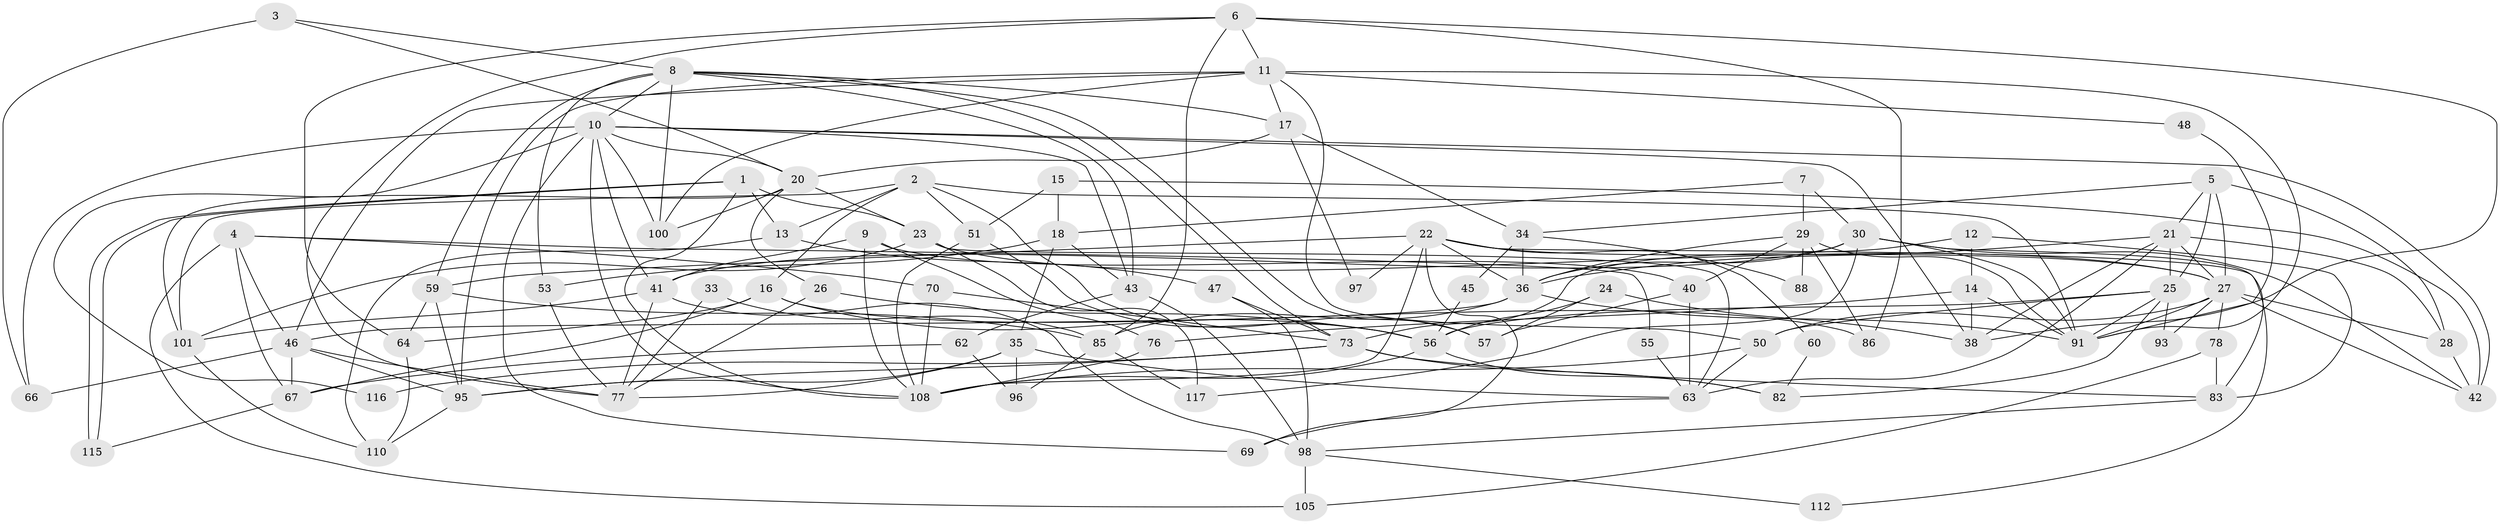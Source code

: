 // Generated by graph-tools (version 1.1) at 2025/52/02/27/25 19:52:08]
// undirected, 81 vertices, 193 edges
graph export_dot {
graph [start="1"]
  node [color=gray90,style=filled];
  1;
  2 [super="+99"];
  3;
  4;
  5 [super="+103"];
  6 [super="+49"];
  7 [super="+32"];
  8 [super="+19"];
  9 [super="+89"];
  10 [super="+79"];
  11 [super="+61"];
  12;
  13;
  14;
  15 [super="+90"];
  16;
  17 [super="+65"];
  18 [super="+102"];
  20 [super="+111"];
  21 [super="+37"];
  22 [super="+39"];
  23;
  24;
  25 [super="+44"];
  26;
  27 [super="+84"];
  28 [super="+52"];
  29 [super="+31"];
  30 [super="+94"];
  33;
  34 [super="+72"];
  35;
  36 [super="+71"];
  38;
  40 [super="+54"];
  41 [super="+74"];
  42;
  43;
  45;
  46 [super="+92"];
  47;
  48;
  50 [super="+80"];
  51;
  53;
  55;
  56 [super="+58"];
  57;
  59;
  60;
  62;
  63 [super="+68"];
  64 [super="+81"];
  66;
  67;
  69;
  70;
  73 [super="+75"];
  76;
  77;
  78;
  82 [super="+87"];
  83;
  85;
  86;
  88;
  91 [super="+113"];
  93;
  95 [super="+106"];
  96;
  97 [super="+104"];
  98;
  100 [super="+109"];
  101 [super="+107"];
  105;
  108 [super="+114"];
  110;
  112;
  115;
  116;
  117;
  1 -- 115;
  1 -- 115;
  1 -- 13;
  1 -- 23;
  1 -- 108;
  2 -- 91;
  2 -- 16;
  2 -- 51;
  2 -- 57;
  2 -- 101;
  2 -- 13;
  3 -- 66;
  3 -- 8;
  3 -- 20;
  4 -- 105;
  4 -- 67;
  4 -- 55;
  4 -- 70;
  4 -- 46;
  5 -- 27;
  5 -- 34;
  5 -- 21;
  5 -- 25;
  5 -- 28;
  6 -- 77;
  6 -- 38;
  6 -- 64;
  6 -- 85;
  6 -- 86;
  6 -- 11;
  7 -- 30;
  7 -- 18;
  7 -- 29;
  8 -- 17;
  8 -- 53;
  8 -- 57;
  8 -- 10;
  8 -- 100;
  8 -- 73;
  8 -- 59;
  8 -- 43;
  9 -- 40;
  9 -- 76;
  9 -- 108;
  9 -- 41;
  10 -- 20;
  10 -- 43;
  10 -- 38;
  10 -- 41;
  10 -- 42;
  10 -- 100;
  10 -- 66;
  10 -- 116;
  10 -- 69;
  10 -- 108;
  11 -- 91;
  11 -- 48;
  11 -- 17;
  11 -- 50;
  11 -- 46;
  11 -- 95;
  11 -- 100;
  12 -- 14;
  12 -- 83;
  12 -- 73;
  13 -- 47;
  13 -- 110;
  14 -- 91;
  14 -- 38;
  14 -- 76;
  15 -- 42 [weight=2];
  15 -- 18;
  15 -- 51;
  16 -- 64;
  16 -- 67;
  16 -- 86;
  16 -- 56;
  17 -- 20;
  17 -- 34;
  17 -- 97;
  18 -- 53;
  18 -- 43;
  18 -- 35;
  20 -- 23;
  20 -- 100;
  20 -- 101;
  20 -- 26;
  21 -- 25;
  21 -- 27;
  21 -- 36;
  21 -- 38;
  21 -- 63;
  21 -- 28;
  22 -- 108;
  22 -- 60;
  22 -- 69;
  22 -- 36;
  22 -- 112;
  22 -- 97 [weight=2];
  22 -- 59;
  22 -- 27;
  23 -- 63;
  23 -- 101;
  23 -- 117;
  23 -- 27;
  24 -- 57;
  24 -- 38;
  24 -- 56 [weight=2];
  25 -- 50;
  25 -- 93;
  25 -- 56;
  25 -- 82;
  25 -- 91;
  26 -- 56;
  26 -- 77;
  27 -- 28;
  27 -- 91;
  27 -- 42;
  27 -- 93;
  27 -- 78;
  27 -- 50;
  28 -- 42;
  29 -- 86;
  29 -- 40;
  29 -- 36;
  29 -- 88;
  29 -- 91 [weight=2];
  30 -- 83;
  30 -- 42;
  30 -- 91;
  30 -- 117;
  30 -- 36;
  30 -- 41;
  33 -- 85;
  33 -- 77;
  34 -- 36 [weight=2];
  34 -- 45;
  34 -- 88;
  35 -- 77;
  35 -- 96;
  35 -- 95;
  35 -- 63;
  36 -- 91;
  36 -- 85;
  36 -- 46;
  40 -- 57;
  40 -- 63;
  41 -- 101;
  41 -- 98;
  41 -- 77;
  43 -- 62;
  43 -- 98;
  45 -- 56;
  46 -- 67;
  46 -- 77;
  46 -- 66;
  46 -- 95;
  47 -- 98;
  47 -- 73;
  48 -- 91;
  50 -- 63;
  50 -- 108;
  51 -- 108;
  51 -- 56;
  53 -- 77;
  55 -- 63;
  56 -- 108;
  56 -- 82;
  59 -- 85;
  59 -- 95;
  59 -- 64;
  60 -- 82;
  62 -- 96;
  62 -- 67;
  63 -- 69;
  64 -- 110;
  67 -- 115;
  70 -- 73;
  70 -- 108;
  73 -- 83;
  73 -- 116;
  73 -- 95;
  73 -- 82;
  76 -- 108;
  78 -- 83;
  78 -- 105;
  83 -- 98;
  85 -- 117;
  85 -- 96;
  95 -- 110;
  98 -- 105;
  98 -- 112;
  101 -- 110;
}
